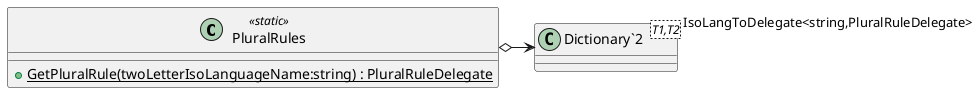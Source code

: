 @startuml
class PluralRules <<static>> {
    + {static} GetPluralRule(twoLetterIsoLanguageName:string) : PluralRuleDelegate
}
class "Dictionary`2"<T1,T2> {
}
PluralRules o-> "IsoLangToDelegate<string,PluralRuleDelegate>" "Dictionary`2"
@enduml
